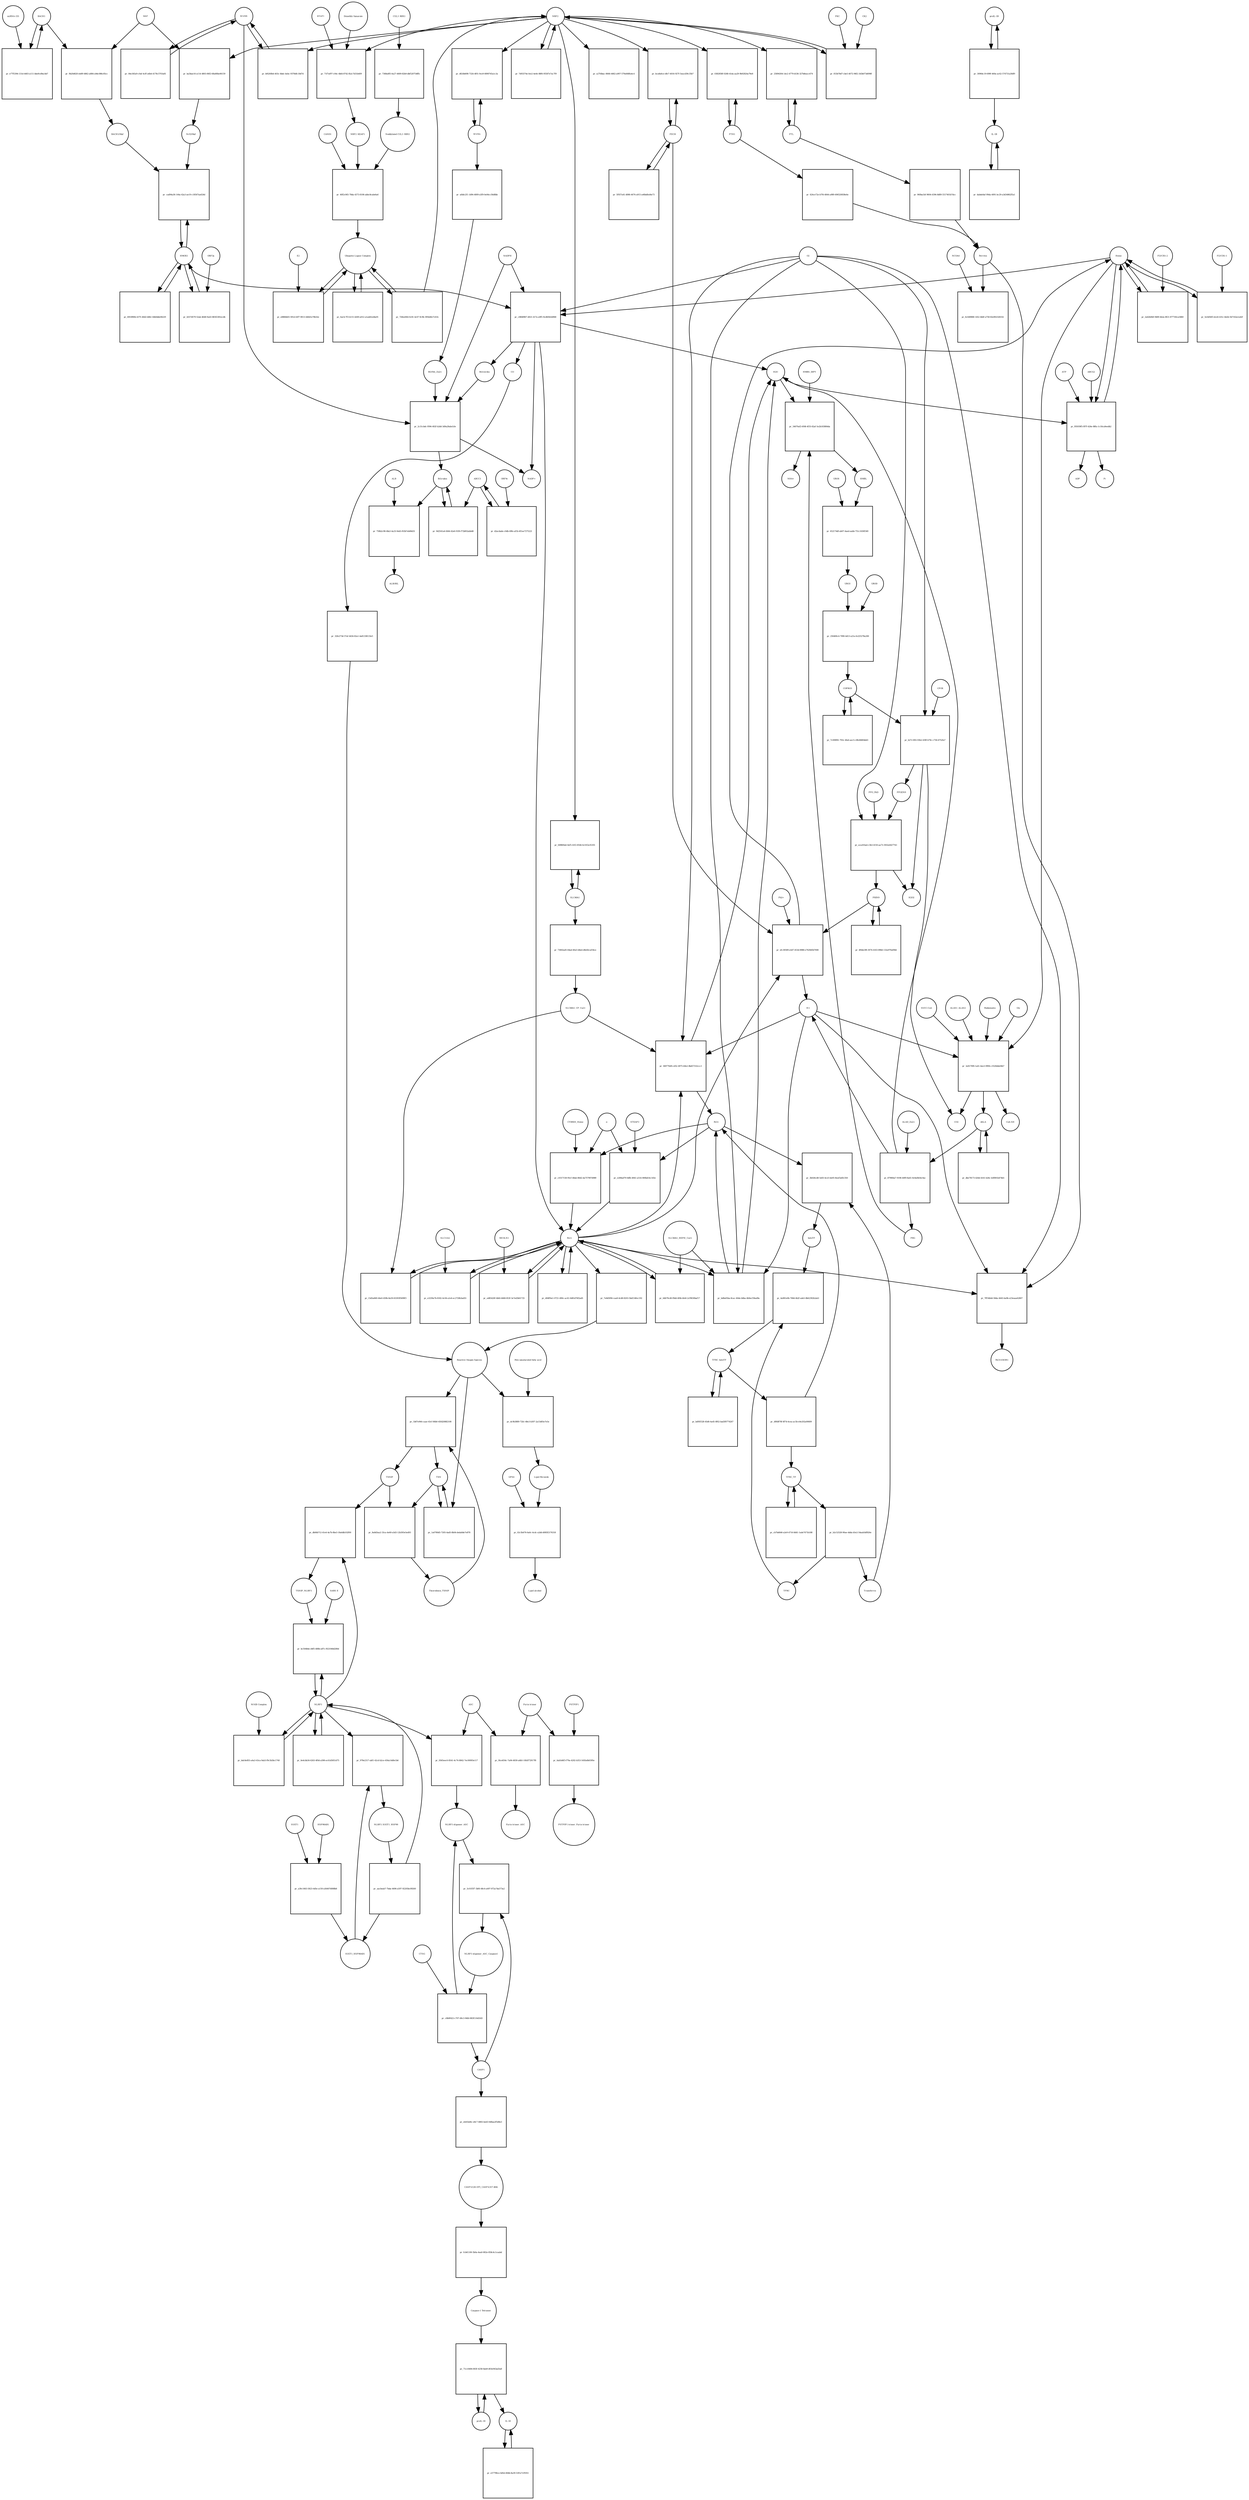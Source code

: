 strict digraph  {
Heme [annotation="urn_miriam_obo.chebi_CHEBI%3A30413", bipartite=0, cls="simple chemical", fontsize=4, label=Heme, shape=circle];
"pr_c8848967-d021-417a-a9f5-9cdfd5b5d968" [annotation="", bipartite=1, cls=process, fontsize=4, label="pr_c8848967-d021-417a-a9f5-9cdfd5b5d968", shape=square];
Biliverdin [annotation="urn_miriam_obo.chebi_CHEBI%3A17033", bipartite=0, cls="simple chemical", fontsize=4, label=Biliverdin, shape=circle];
HMOX1 [annotation="", bipartite=0, cls=macromolecule, fontsize=4, label=HMOX1, shape=circle];
O2 [annotation="urn_miriam_obo.chebi_CHEBI%3A15379", bipartite=0, cls="simple chemical", fontsize=4, label=O2, shape=circle];
NADPH [annotation="urn_miriam_obo.chebi_CHEBI%3A16474", bipartite=0, cls="simple chemical", fontsize=4, label=NADPH, shape=circle];
H2O [annotation="urn_miriam_obo.chebi_CHEBI%3A15377", bipartite=0, cls="simple chemical", fontsize=4, label=H2O, shape=circle];
"Fe2+" [annotation="urn_miriam_obo.chebi_CHEBI%3A29033", bipartite=0, cls="simple chemical", fontsize=4, label="Fe2+", shape=circle];
"NADP+" [annotation="urn_miriam_obo.chebi_CHEBI%3A18009", bipartite=0, cls="simple chemical", fontsize=4, label="NADP+", shape=circle];
CO [annotation="urn_miriam_obo.chebi_CHEBI%3A17245", bipartite=0, cls="simple chemical", fontsize=4, label=CO, shape=circle];
"pr_2a62b0b9-9489-4b2a-8f21-8777d5ca5860" [annotation="", bipartite=1, cls=process, fontsize=4, label="pr_2a62b0b9-9489-4b2a-8f21-8777d5ca5860", shape=square];
"FLVCR1-2" [annotation=urn_miriam_uniprot_Q9Y5Y0, bipartite=0, cls=macromolecule, fontsize=4, label="FLVCR1-2", shape=circle];
"pr_2c31cbdc-f094-492f-b2dd-3d9a28abcb3e" [annotation="", bipartite=1, cls=process, fontsize=4, label="pr_2c31cbdc-f094-492f-b2dd-3d9a28abcb3e", shape=square];
Bilirubin [annotation="urn_miriam_obo.chebi_CHEBI%3A16990", bipartite=0, cls="simple chemical", fontsize=4, label=Bilirubin, shape=circle];
BLVRB [annotation=urn_miriam_uniprot_P30043, bipartite=0, cls=macromolecule, fontsize=4, label=BLVRB, shape=circle];
"BLVRA_Zn2+" [annotation="urn_miriam_obo.chebi_CHEBI%3A29805|urn_miriam_uniprot_P53004", bipartite=0, cls=complex, fontsize=4, label="BLVRA_Zn2+", shape=circle];
"pr_9d2541a4-fd44-42e6-91f6-f72bf02abb48" [annotation="", bipartite=1, cls=process, fontsize=4, label="pr_9d2541a4-fd44-42e6-91f6-f72bf02abb48", shape=square];
ABCC1 [annotation="", bipartite=0, cls=macromolecule, fontsize=4, label=ABCC1, shape=circle];
"pr_758b2c98-48a5-4a33-9eb5-f63b7eb08d31" [annotation="", bipartite=1, cls=process, fontsize=4, label="pr_758b2c98-48a5-4a33-9eb5-f63b7eb08d31", shape=square];
ALB [annotation=urn_miriam_uniprot_P02768, bipartite=0, cls=macromolecule, fontsize=4, label=ALB, shape=circle];
"ALB/BIL" [annotation="urn_miriam_uniprot_P02768|urn_miriam_obo.chebi_CHEBI%3A16990", bipartite=0, cls=complex, fontsize=4, label="ALB/BIL", shape=circle];
NRF2 [annotation="", bipartite=0, cls=macromolecule, fontsize=4, label=NRF2, shape=circle];
"pr_ba3bae16-a114-4803-86f2-68a80be06159" [annotation="", bipartite=1, cls=process, fontsize=4, label="pr_ba3bae16-a114-4803-86f2-68a80be06159", shape=square];
MAF [annotation=urn_miriam_uniprot_O75444, bipartite=0, cls=macromolecule, fontsize=4, label=MAF, shape=circle];
"Nrf2/Maf" [annotation="", bipartite=0, cls=complex, fontsize=4, label="Nrf2/Maf", shape=circle];
"pr_9b20d620-eb89-4862-a884-a9dc086c85cc" [annotation="", bipartite=1, cls=process, fontsize=4, label="pr_9b20d620-eb89-4862-a884-a9dc086c85cc", shape=square];
BACH1 [annotation=urn_miriam_uniprot_O14867, bipartite=0, cls=macromolecule, fontsize=4, label=BACH1, shape=circle];
"BACH1/Maf" [annotation="", bipartite=0, cls=complex, fontsize=4, label="BACH1/Maf", shape=circle];
"pr_e77f5394-131d-4403-a111-bbe9cd9acbb7" [annotation="", bipartite=1, cls=process, fontsize=4, label="pr_e77f5394-131d-4403-a111-bbe9cd9acbb7", shape=square];
"miRNA-155" [annotation=urn_miriam_ncbigene_406947, bipartite=0, cls="nucleic acid feature", fontsize=4, label="miRNA-155", shape=circle];
"pr_cad94a36-144a-42a3-ae19-c18567aa624d" [annotation="", bipartite=1, cls=process, fontsize=4, label="pr_cad94a36-144a-42a3-ae19-c18567aa624d", shape=square];
PRIN9 [annotation="urn_miriam_obo.chebi_CHEBI%3A15430", bipartite=0, cls="simple chemical", fontsize=4, label=PRIN9, shape=circle];
"pr_efc30589-a5d7-453d-8988-e7629d5b7008" [annotation="", bipartite=1, cls=process, fontsize=4, label="pr_efc30589-a5d7-453d-8988-e7629d5b7008", shape=square];
FECH [annotation=urn_miriam_uniprot_P22830, bipartite=0, cls=macromolecule, fontsize=4, label=FECH, shape=circle];
"Pb2+" [annotation="urn_miriam_obo.chebi_CHEBI%3A27889", bipartite=0, cls="simple chemical", fontsize=4, label="Pb2+", shape=circle];
"H+" [annotation="urn_miriam_obo.chebi_CHEBI%3A15378", bipartite=0, cls="simple chemical", fontsize=4, label="H+", shape=circle];
"SUCC-CoA" [annotation="urn_miriam_obo.chebi_CHEBI%3A57292", bipartite=0, cls="simple chemical", fontsize=4, label="SUCC-CoA", shape=circle];
"pr_2e8170f8-1a41-4ee3-9994-c3520dde04b7" [annotation="", bipartite=1, cls=process, fontsize=4, label="pr_2e8170f8-1a41-4ee3-9994-c3520dde04b7", shape=square];
dALA [annotation="urn_miriam_obo.chebi_CHEBI%3A356416", bipartite=0, cls="simple chemical", fontsize=4, label=dALA, shape=circle];
ALAS1_ALAS2 [annotation="urn_miriam_uniprot_P13196|urn_miriam_uniprot_P22557", bipartite=0, cls=complex, fontsize=4, label=ALAS1_ALAS2, shape=circle];
Panhematin [annotation="urn_miriam_obo.chebi_CHEBI%3A50385", bipartite=0, cls="simple chemical", fontsize=4, label=Panhematin, shape=circle];
Gly [annotation="urn_miriam_obo.chebi_CHEBI%3A57305", bipartite=0, cls="simple chemical", fontsize=4, label=Gly, shape=circle];
"CoA-SH" [annotation="urn_miriam_obo.chebi_CHEBI%3A15346", bipartite=0, cls="simple chemical", fontsize=4, label="CoA-SH", shape=circle];
CO2 [annotation="urn_miriam_obo.chebi_CHEBI%3A16526", bipartite=0, cls="simple chemical", fontsize=4, label=CO2, shape=circle];
"pr_71f7af97-c04c-4bfd-8742-fb2c7d31b409" [annotation="", bipartite=1, cls=process, fontsize=4, label="pr_71f7af97-c04c-4bfd-8742-fb2c7d31b409", shape=square];
KEAP1 [annotation=urn_miriam_uniprot_Q14145, bipartite=0, cls=macromolecule, fontsize=4, label=KEAP1, shape=circle];
NRF2_KEAP1 [annotation="urn_miriam_uniprot_Q14145|urn_miriam_uniprot_Q16236", bipartite=0, cls=complex, fontsize=4, label=NRF2_KEAP1, shape=circle];
"Dimethly fumarate" [annotation="urn_miriam_obo.chebi_CHEBI%3A76004", bipartite=0, cls="simple chemical", fontsize=4, label="Dimethly fumarate", shape=circle];
"Ubiquitin Ligase Complex" [annotation="urn_miriam_uniprot_Q14145|urn_miriam_uniprot_Q15843|urn_miriam_uniprot_Q13618|urn_miriam_uniprot_P62877|urn_miriam_uniprot_Q16236|urn_miriam_uniprot_P0CG48|urn_miriam_pubmed_19940261|urn_miriam_interpro_IPR000608", bipartite=0, cls=complex, fontsize=4, label="Ubiquitin Ligase Complex", shape=circle];
"pr_fae3c7f3-b115-4269-a012-a1add1ed4a91" [annotation="", bipartite=1, cls=process, fontsize=4, label="pr_fae3c7f3-b115-4269-a012-a1add1ed4a91", shape=square];
"pr_8790fda7-9196-40f9-8a61-8c8a0b54c0ac" [annotation="", bipartite=1, cls=process, fontsize=4, label="pr_8790fda7-9196-40f9-8a61-8c8a0b54c0ac", shape=square];
PBG [annotation="urn_miriam_obo.chebi_CHEBI%3A58126", bipartite=0, cls="simple chemical", fontsize=4, label=PBG, shape=circle];
"ALAD_Zn2+" [annotation="urn_miriam_uniprot_P13716|urn_miriam_obo.chebi_CHEBI%3A29105", bipartite=0, cls=complex, fontsize=4, label="ALAD_Zn2+", shape=circle];
"pr_34670af2-6f48-4f35-82af-5e2b183884da" [annotation="", bipartite=1, cls=process, fontsize=4, label="pr_34670af2-6f48-4f35-82af-5e2b183884da", shape=square];
HMBL [annotation="urn_miriam_obo.chebi_CHEBI%3A57845", bipartite=0, cls="simple chemical", fontsize=4, label=HMBL, shape=circle];
HMBS_DIPY [annotation="urn_miriam_obo.chebi_CHEBI%3A36319|urn_miriam_uniprot_P08397", bipartite=0, cls=complex, fontsize=4, label=HMBS_DIPY, shape=circle];
"NH4+" [annotation="urn_miriam_obo.chebi_CHEBI%3A28938", bipartite=0, cls="simple chemical", fontsize=4, label="NH4+", shape=circle];
"pr_652174df-ab07-4aed-aabb-751c1630f349" [annotation="", bipartite=1, cls=process, fontsize=4, label="pr_652174df-ab07-4aed-aabb-751c1630f349", shape=square];
URO3 [annotation="urn_miriam_obo.chebi_CHEBI%3A15437", bipartite=0, cls="simple chemical", fontsize=4, label=URO3, shape=circle];
UROS [annotation=urn_miriam_uniprot_P10746, bipartite=0, cls=macromolecule, fontsize=4, label=UROS, shape=circle];
"pr_256400c4-7090-4d13-a21a-fe225278a200" [annotation="", bipartite=1, cls=process, fontsize=4, label="pr_256400c4-7090-4d13-a21a-fe225278a200", shape=square];
COPRO3 [annotation="urn_miriam_obo.chebi_CHEBI%3A15439", bipartite=0, cls="simple chemical", fontsize=4, label=COPRO3, shape=circle];
UROD [annotation=urn_miriam_uniprot_P06132, bipartite=0, cls=macromolecule, fontsize=4, label=UROD, shape=circle];
"pr_b27c1f65-93b2-439f-b79c-c75fc4752fa7" [annotation="", bipartite=1, cls=process, fontsize=4, label="pr_b27c1f65-93b2-439f-b79c-c75fc4752fa7", shape=square];
PPGEN9 [annotation="urn_miriam_obo.chebi_CHEBI%3A15435", bipartite=0, cls="simple chemical", fontsize=4, label=PPGEN9, shape=circle];
CPOX [annotation=urn_miriam_uniprot_P36551, bipartite=0, cls=macromolecule, fontsize=4, label=CPOX, shape=circle];
H2O2 [annotation="urn_miriam_obo.chebi_CHEBI%3A16240", bipartite=0, cls="simple chemical", fontsize=4, label=H2O2, shape=circle];
"pr_eca203ad-c3b3-4150-aa73-3932efd27743" [annotation="", bipartite=1, cls=process, fontsize=4, label="pr_eca203ad-c3b3-4150-aa73-3932efd27743", shape=square];
PPO_FAD [annotation="urn_miriam_obo.chebi_CHEBI%3A16238|urn_miriam_uniprot_P50336", bipartite=0, cls=complex, fontsize=4, label=PPO_FAD, shape=circle];
"pr_7d93374e-fee2-4e0e-88f6-95587e7ac7f9" [annotation="", bipartite=1, cls=process, fontsize=4, label="pr_7d93374e-fee2-4e0e-88f6-95587e7ac7f9", shape=square];
"pr_dbe78173-426d-4161-b26c-b3f891b474b5" [annotation="", bipartite=1, cls="uncertain process", fontsize=4, label="pr_dbe78173-426d-4161-b26c-b3f891b474b5", shape=square];
"pr_7c009f81-793c-4fa6-aec5-c8fe84804dd3" [annotation="", bipartite=1, cls="uncertain process", fontsize=4, label="pr_7c009f81-793c-4fa6-aec5-c8fe84804dd3", shape=square];
"pr_4f6de3f8-3074-4163-89b6-132a970af08d" [annotation="", bipartite=1, cls="uncertain process", fontsize=4, label="pr_4f6de3f8-3074-4163-89b6-132a970af08d", shape=square];
"Poly-unsaturated fatty acid" [annotation="urn_miriam_obo.chebi_CHEBI%3A26208", bipartite=0, cls="simple chemical", fontsize=4, label="Poly-unsaturated fatty acid", shape=circle];
"pr_dc9b3889-72b1-48e3-b307-2a15d05e7e5e" [annotation="", bipartite=1, cls=process, fontsize=4, label="pr_dc9b3889-72b1-48e3-b307-2a15d05e7e5e", shape=square];
"Lipid Peroxide" [annotation="urn_miriam_obo.chebi_CHEBI%3A61051", bipartite=0, cls="simple chemical", fontsize=4, label="Lipid Peroxide", shape=circle];
"Reactive Oxygen Species" [annotation="urn_miriam_obo.chebi_CHEBI%3A26523", bipartite=0, cls="simple chemical", fontsize=4, label="Reactive Oxygen Species", shape=circle];
"pr_7ff54b4d-58da-4445-ba9b-e23eaaa62807" [annotation="", bipartite=1, cls=process, fontsize=4, label="pr_7ff54b4d-58da-4445-ba9b-e23eaaa62807", shape=square];
"Fe(3+)O(OH)" [annotation="urn_miriam_obo.chebi_CHEBI%3A78619", bipartite=0, cls="simple chemical", fontsize=4, label="Fe(3+)O(OH)", shape=circle];
Ferritin [annotation=urn_miriam_uniprot_P02794, bipartite=0, cls=complex, fontsize=4, label=Ferritin, shape=circle];
"pr_15d5a849-44e0-459b-8a59-65393f5699f3" [annotation="", bipartite=1, cls=process, fontsize=4, label="pr_15d5a849-44e0-459b-8a59-65393f5699f3", shape=square];
"SLC40A1_CP_Cu2+" [annotation="urn_miriam_uniprot_P00450|urn_miriam_uniprot_Q9NP59|urn_miriam_obo.chebi_CHEBI%3A29036", bipartite=0, cls=complex, fontsize=4, label="SLC40A1_CP_Cu2+", shape=circle];
"pr_049776d9-cd52-4975-b9e2-8bd57332ccc1" [annotation="", bipartite=1, cls=process, fontsize=4, label="pr_049776d9-cd52-4975-b9e2-8bd57332ccc1", shape=square];
"Fe3+" [annotation="urn_miriam_obo.chebi_CHEBI%3A29034", bipartite=0, cls="simple chemical", fontsize=4, label="Fe3+", shape=circle];
SLC40A1 [annotation=urn_miriam_ncbigene_30061, bipartite=0, cls="nucleic acid feature", fontsize=4, label=SLC40A1, shape=circle];
"pr_fd9869a6-0ef5-41f2-8544-fe31f2e35355" [annotation="", bipartite=1, cls=process, fontsize=4, label="pr_fd9869a6-0ef5-41f2-8544-fe31f2e35355", shape=square];
FTH1 [annotation=urn_miriam_ncbigene_2495, bipartite=0, cls="nucleic acid feature", fontsize=4, label=FTH1, shape=circle];
"pr_0382858f-0268-41da-aa29-9b92824a79e8" [annotation="", bipartite=1, cls=process, fontsize=4, label="pr_0382858f-0268-41da-aa29-9b92824a79e8", shape=square];
FTL [annotation=urn_miriam_ncbigene_2512, bipartite=0, cls="nucleic acid feature", fontsize=4, label=FTL, shape=circle];
"pr_25894304-1dc2-4779-b536-327b8eacc674" [annotation="", bipartite=1, cls=process, fontsize=4, label="pr_25894304-1dc2-4779-b536-327b8eacc674", shape=square];
"pr_624ce72e-b7f4-4844-a989-496520838e6e" [annotation="", bipartite=1, cls=process, fontsize=4, label="pr_624ce72e-b7f4-4844-a989-496520838e6e", shape=square];
"pr_960ba1bf-9604-4394-8d89-5517401b7dcc" [annotation="", bipartite=1, cls=process, fontsize=4, label="pr_960ba1bf-9604-4394-8d89-5517401b7dcc", shape=square];
"pr_bca8a6ce-dfe7-4016-927f-5eacd39c35b7" [annotation="", bipartite=1, cls=process, fontsize=4, label="pr_bca8a6ce-dfe7-4016-927f-5eacd39c35b7", shape=square];
"pr_5f937a41-d086-4674-a915-a46bdfed4e73" [annotation="", bipartite=1, cls=process, fontsize=4, label="pr_5f937a41-d086-4674-a915-a46bdfed4e73", shape=square];
"pr_6910f80b-4375-40d2-b8b1-64b0dde06229" [annotation="", bipartite=1, cls=process, fontsize=4, label="pr_6910f80b-4375-40d2-b8b1-64b0dde06229", shape=square];
BLVRA [annotation=urn_miriam_ncbigene_644, bipartite=0, cls="nucleic acid feature", fontsize=4, label=BLVRA, shape=circle];
"pr_d024b698-7324-4f01-9ce9-0890745a1c3a" [annotation="", bipartite=1, cls=process, fontsize=4, label="pr_d024b698-7324-4f01-9ce9-0890745a1c3a", shape=square];
"pr_bf4260b4-403c-4bdc-bebc-9378dfc18d7d" [annotation="", bipartite=1, cls=process, fontsize=4, label="pr_bf4260b4-403c-4bdc-bebc-9378dfc18d7d", shape=square];
"pr_04e345a9-c0af-4cff-a6b4-4178c5703a81" [annotation="", bipartite=1, cls=process, fontsize=4, label="pr_04e345a9-c0af-4cff-a6b4-4178c5703a81", shape=square];
"pr_afddc2f1-1d94-4809-a5f9-0e04cc56d8bb" [annotation="", bipartite=1, cls=process, fontsize=4, label="pr_afddc2f1-1d94-4809-a5f9-0e04cc56d8bb", shape=square];
"pr_73602ad5-64ad-40a5-b8a4-d8e82caf34ce" [annotation="", bipartite=1, cls=process, fontsize=4, label="pr_73602ad5-64ad-40a5-b8a4-d8e82caf34ce", shape=square];
"pr_6c649888-1452-4b6f-a758-82e902328332" [annotation="", bipartite=1, cls=process, fontsize=4, label="pr_6c649888-1452-4b6f-a758-82e902328332", shape=square];
NCOA4 [annotation=urn_miriam_uniprot_Q13772, bipartite=0, cls=macromolecule, fontsize=4, label=NCOA4, shape=circle];
"pr_c0317158-95cf-48ab-80d2-da757907d989" [annotation="", bipartite=1, cls=process, fontsize=4, label="pr_c0317158-95cf-48ab-80d2-da757907d989", shape=square];
CYBRD1_Heme [annotation="urn_miriam_uniprot_Q53TN4|urn_miriam_obo.chebi_CHEBI%3A30413", bipartite=0, cls=complex, fontsize=4, label=CYBRD1_Heme, shape=circle];
"e-" [annotation="urn_miriam_obo.chebi_CHEBI%3A10545", bipartite=0, cls="simple chemical", fontsize=4, label="e-", shape=circle];
"pr_e3259a7b-8182-4c04-a1e4-ec2728b3ad55" [annotation="", bipartite=1, cls=process, fontsize=4, label="pr_e3259a7b-8182-4c04-a1e4-ec2728b3ad55", shape=square];
SLC11A2 [annotation=urn_miriam_uniprot_P49281, bipartite=0, cls=macromolecule, fontsize=4, label=SLC11A2, shape=circle];
"pr_02c5b476-6a0c-4cdc-a2dd-d085f2176318" [annotation="", bipartite=1, cls=process, fontsize=4, label="pr_02c5b476-6a0c-4cdc-a2dd-d085f2176318", shape=square];
"Lipid alcohol" [annotation="urn_miriam_obo.chebi_CHEBI%3A24026", bipartite=0, cls="simple chemical", fontsize=4, label="Lipid alcohol", shape=circle];
GPX4 [annotation=urn_miriam_uniprot_P36969, bipartite=0, cls=macromolecule, fontsize=4, label=GPX4, shape=circle];
"pr_b557d579-52ab-4648-9a43-865f2381ecdb" [annotation="", bipartite=1, cls=process, fontsize=4, label="pr_b557d579-52ab-4648-9a43-865f2381ecdb", shape=square];
ORF3a [annotation="urn_miriam_uniprot_P0DTC3|urn_miriam_taxonomy_2697049", bipartite=0, cls=macromolecule, fontsize=4, label=ORF3a, shape=circle];
"pr_7e8d5f06-caa8-4cd8-8203-5bd154fec192" [annotation="", bipartite=1, cls=process, fontsize=4, label="pr_7e8d5f06-caa8-4cd8-8203-5bd154fec192", shape=square];
"pr_d2acdade-c0db-49fe-af1b-4f1ee7275221" [annotation="", bipartite=1, cls=process, fontsize=4, label="pr_d2acdade-c0db-49fe-af1b-4f1ee7275221", shape=square];
ORF9c [annotation=urn_miriam_taxonomy_2697049, bipartite=0, cls=macromolecule, fontsize=4, label=ORF9c, shape=circle];
CUL3_RBX1 [annotation="urn_miriam_uniprot_Q13618|urn_miriam_uniprot_P62877", bipartite=0, cls=complex, fontsize=4, label=CUL3_RBX1, shape=circle];
"pr_7368a8f5-0a27-4609-82b9-dbf520754ffb" [annotation="", bipartite=1, cls=process, fontsize=4, label="pr_7368a8f5-0a27-4609-82b9-dbf520754ffb", shape=square];
"Neddylated CUL3_RBX1" [annotation="urn_miriam_uniprot_Q15843|urn_miriam_uniprot_Q13618|urn_miriam_uniprot_P62877", bipartite=0, cls=complex, fontsize=4, label="Neddylated CUL3_RBX1", shape=circle];
"pr_a27fdbac-8666-4662-a907-579a668fa4c4" [annotation="", bipartite=1, cls=process, fontsize=4, label="pr_a27fdbac-8666-4662-a907-579a668fa4c4", shape=square];
"pr_40f2c065-78da-4373-8106-abbc8cabe6a6" [annotation="", bipartite=1, cls=process, fontsize=4, label="pr_40f2c065-78da-4373-8106-abbc8cabe6a6", shape=square];
CAND1 [annotation=urn_miriam_uniprot_Q86VP6, bipartite=0, cls=macromolecule, fontsize=4, label=CAND1, shape=circle];
E2 [annotation=urn_miriam_interpro_IPR000608, bipartite=0, cls=macromolecule, fontsize=4, label=E2, shape=circle];
"pr_e8884b03-591d-43f7-9013-440d1e78b32e" [annotation="", bipartite=1, cls=process, fontsize=4, label="pr_e8884b03-591d-43f7-9013-440d1e78b32e", shape=square];
"pr_053b78d7-cbe5-4072-96f2-343b073d098f" [annotation="", bipartite=1, cls=process, fontsize=4, label="pr_053b78d7-cbe5-4072-96f2-343b073d098f", shape=square];
PKC [annotation="urn_miriam_pubmed_12198130|urn_miriam_interpro_IPR012233", bipartite=0, cls=macromolecule, fontsize=4, label=PKC, shape=circle];
CK2 [annotation="", bipartite=0, cls=macromolecule, fontsize=4, label=CK2, shape=circle];
"pr_5e5d56f3-dce6-431c-bb2b-5b7162a1a42f" [annotation="", bipartite=1, cls=process, fontsize=4, label="pr_5e5d56f3-dce6-431c-bb2b-5b7162a1a42f", shape=square];
"FLVCR1-1" [annotation=urn_miriam_uniprot_Q9Y5Y0, bipartite=0, cls=macromolecule, fontsize=4, label="FLVCR1-1", shape=circle];
"pr_f05939f5-f87f-426e-88fa-1c18ca9eedb2" [annotation="", bipartite=1, cls=process, fontsize=4, label="pr_f05939f5-f87f-426e-88fa-1c18ca9eedb2", shape=square];
ABCG2 [annotation=urn_miriam_uniprot_Q9UNQ0, bipartite=0, cls="macromolecule multimer", fontsize=4, label=ABCG2, shape=circle];
ATP [annotation="urn_miriam_obo.chebi_CHEBI%3A30616", bipartite=0, cls="simple chemical", fontsize=4, label=ATP, shape=circle];
Pi [annotation="urn_miriam_obo.chebi_CHEBI%3A18367", bipartite=0, cls="simple chemical", fontsize=4, label=Pi, shape=circle];
ADP [annotation="urn_miriam_obo.chebi_CHEBI%3A456216", bipartite=0, cls="simple chemical", fontsize=4, label=ADP, shape=circle];
"pr_6db79cd0-f9dd-4f4b-bfe8-2cf9030baf17" [annotation="", bipartite=1, cls=process, fontsize=4, label="pr_6db79cd0-f9dd-4f4b-bfe8-2cf9030baf17", shape=square];
"SLC40A1_HEPH_Cu2+" [annotation="urn_miriam_uniprot_Q9BQS7|urn_miriam_uniprot_Q9NP59|urn_miriam_obo.chebi_CHEBI%3A28694", bipartite=0, cls=complex, fontsize=4, label="SLC40A1_HEPH_Cu2+", shape=circle];
"pr_bd8a05ba-8cac-40de-b6ba-4b9ecf36ad9a" [annotation="", bipartite=1, cls=process, fontsize=4, label="pr_bd8a05ba-8cac-40de-b6ba-4b9ecf36ad9a", shape=square];
"pr_3b026cd8-5e83-4ce5-be05-8eaf3afb1350" [annotation="", bipartite=1, cls=process, fontsize=4, label="pr_3b026cd8-5e83-4ce5-be05-8eaf3afb1350", shape=square];
Transferrin [annotation=urn_miriam_uniprot_P02787, bipartite=0, cls=macromolecule, fontsize=4, label=Transferrin, shape=circle];
holoTF [annotation="urn_miriam_uniprot_P02787|urn_miriam_obo.chebi_CHEBI%3A29034", bipartite=0, cls=complex, fontsize=4, label=holoTF, shape=circle];
TFRC [annotation=urn_miriam_uniprot_P02786, bipartite=0, cls="macromolecule multimer", fontsize=4, label=TFRC, shape=circle];
"pr_4a981e0b-768d-4b2f-ade5-8b62392b2ab3" [annotation="", bipartite=1, cls=process, fontsize=4, label="pr_4a981e0b-768d-4b2f-ade5-8b62392b2ab3", shape=square];
TFRC_holoTF [annotation="urn_miriam_uniprot_P02787|urn_miriam_obo.chebi_CHEBI%3A29034|urn_miriam_uniprot_P02786", bipartite=0, cls=complex, fontsize=4, label=TFRC_holoTF, shape=circle];
"pr_bd95f328-45d6-4a45-8f62-bad3f0774267" [annotation="", bipartite=1, cls=process, fontsize=4, label="pr_bd95f328-45d6-4a45-8f62-bad3f0774267", shape=square];
"pr_d9fd878f-8f7d-4cea-ac5b-e0e202a90609" [annotation="", bipartite=1, cls=process, fontsize=4, label="pr_d9fd878f-8f7d-4cea-ac5b-e0e202a90609", shape=square];
TFRC_TF [annotation="urn_miriam_uniprot_P02787|urn_miriam_uniprot_P02786", bipartite=0, cls=complex, fontsize=4, label=TFRC_TF, shape=circle];
"pr_e208ad79-0dfb-4941-a514-000bd14c145e" [annotation="", bipartite=1, cls=process, fontsize=4, label="pr_e208ad79-0dfb-4941-a514-000bd14c145e", shape=square];
STEAP3 [annotation=urn_miriam_uniprot_Q658P3, bipartite=0, cls=macromolecule, fontsize=4, label=STEAP3, shape=circle];
"pr_ed85420f-4bfd-4468-853f-3e7ed3b01725" [annotation="", bipartite=1, cls=process, fontsize=4, label="pr_ed85420f-4bfd-4468-853f-3e7ed3b01725", shape=square];
MCOLN1 [annotation=urn_miriam_uniprot_Q9GZU1, bipartite=0, cls=macromolecule, fontsize=4, label=MCOLN1, shape=circle];
"pr_d04ff4e1-0721-490c-ac41-0d81d76f2ad5" [annotation="", bipartite=1, cls=process, fontsize=4, label="pr_d04ff4e1-0721-490c-ac41-0d81d76f2ad5", shape=square];
"pr_cb7bd646-a2e9-4716-8d41-1ade7471b188" [annotation="", bipartite=1, cls=process, fontsize=4, label="pr_cb7bd646-a2e9-4716-8d41-1ade7471b188", shape=square];
"pr_b2c52528-90ae-4dda-b5e2-54aab5df826e" [annotation="", bipartite=1, cls=process, fontsize=4, label="pr_b2c52528-90ae-4dda-b5e2-54aab5df826e", shape=square];
"pr_728ee064-0c81-4c67-9c9b-395b40e7c61b" [annotation="", bipartite=1, cls=process, fontsize=4, label="pr_728ee064-0c81-4c67-9c9b-395b40e7c61b", shape=square];
Thioredoxin_TXNIP [annotation="urn_miriam_uniprot_P10599|urn_miriam_uniprot_Q9H3M7", bipartite=0, cls=complex, fontsize=4, label=Thioredoxin_TXNIP, shape=circle];
"pr_1b87e944-caae-43cf-86b0-45fd20882108" [annotation="", bipartite=1, cls=process, fontsize=4, label="pr_1b87e944-caae-43cf-86b0-45fd20882108", shape=square];
TXNIP [annotation=urn_miriam_uniprot_Q9H3M7, bipartite=0, cls=macromolecule, fontsize=4, label=TXNIP, shape=circle];
TXN [annotation=urn_miriam_uniprot_P10599, bipartite=0, cls=macromolecule, fontsize=4, label=TXN, shape=circle];
NLRP3 [annotation=urn_miriam_uniprot_Q96P20, bipartite=0, cls=macromolecule, fontsize=4, label=NLRP3, shape=circle];
"pr_bdc8e855-a4a3-43ca-9ab3-f9c5b3bc1740" [annotation="", bipartite=1, cls=process, fontsize=4, label="pr_bdc8e855-a4a3-43ca-9ab3-f9c5b3bc1740", shape=square];
"Nf-KB Complex" [annotation="urn_miriam_uniprot_P19838|urn_miriam_uniprot_Q04206|urn_miriam_uniprot_Q00653", bipartite=0, cls=complex, fontsize=4, label="Nf-KB Complex", shape=circle];
"pr_0e4cbb34-6263-4f0d-a598-ec61d5851d75" [annotation="", bipartite=1, cls=process, fontsize=4, label="pr_0e4cbb34-6263-4f0d-a598-ec61d5851d75", shape=square];
"pr_1a0780d5-7205-4ad5-8b04-deda8de7e878" [annotation="", bipartite=1, cls=process, fontsize=4, label="pr_1a0780d5-7205-4ad5-8b04-deda8de7e878", shape=square];
"pr_8a8d3aa2-33ca-4e60-a5d3-12b393e5ed93" [annotation="", bipartite=1, cls=process, fontsize=4, label="pr_8a8d3aa2-33ca-4e60-a5d3-12b393e5ed93", shape=square];
HSP90AB1 [annotation=urn_miriam_uniprot_P08238, bipartite=0, cls=macromolecule, fontsize=4, label=HSP90AB1, shape=circle];
"pr_a30c1663-5823-4d5e-a150-a56407d088b8" [annotation="", bipartite=1, cls=process, fontsize=4, label="pr_a30c1663-5823-4d5e-a150-a56407d088b8", shape=square];
SUGT1 [annotation=urn_miriam_uniprot_Q9Y2Z0, bipartite=0, cls=macromolecule, fontsize=4, label=SUGT1, shape=circle];
SUGT1_HSP90AB1 [annotation="urn_miriam_uniprot_P08238|urn_miriam_uniprot_Q9Y2Z0", bipartite=0, cls=complex, fontsize=4, label=SUGT1_HSP90AB1, shape=circle];
"pr_978e2317-abf1-42cd-b2ce-456a14d0e1b6" [annotation="", bipartite=1, cls=process, fontsize=4, label="pr_978e2317-abf1-42cd-b2ce-456a14d0e1b6", shape=square];
NLRP3_SUGT1_HSP90 [annotation="urn_miriam_uniprot_P08238|urn_miriam_uniprot_Q96P20|urn_miriam_uniprot_Q9Y2Z0", bipartite=0, cls=complex, fontsize=4, label=NLRP3_SUGT1_HSP90, shape=circle];
"pr_db84b712-41e4-4a7b-8be3-18a6db102f00" [annotation="", bipartite=1, cls=process, fontsize=4, label="pr_db84b712-41e4-4a7b-8be3-18a6db102f00", shape=square];
TXNIP_NLRP3 [annotation="urn_miriam_uniprot_Q9H3M7|urn_miriam_uniprot_Q96P20", bipartite=0, cls=complex, fontsize=4, label=TXNIP_NLRP3, shape=circle];
"pr_0565eec6-8541-4c74-8842-7ec00093e117" [annotation="", bipartite=1, cls=process, fontsize=4, label="pr_0565eec6-8541-4c74-8842-7ec00093e117", shape=square];
ASC [annotation=urn_miriam_uniprot_Q9ULZ3, bipartite=0, cls=macromolecule, fontsize=4, label=ASC, shape=circle];
"NLRP3 oligomer_ASC" [annotation="urn_miriam_uniprot_Q9ULZ3|urn_miriam_obo.chebi_CHEBI%3A36080", bipartite=0, cls=complex, fontsize=4, label="NLRP3 oligomer_ASC", shape=circle];
"pr_5c01f5f7-3bf6-48c4-a497-872a7da573a2" [annotation="", bipartite=1, cls=process, fontsize=4, label="pr_5c01f5f7-3bf6-48c4-a497-872a7da573a2", shape=square];
CASP1 [annotation=urn_miriam_uniprot_P29466, bipartite=0, cls=macromolecule, fontsize=4, label=CASP1, shape=circle];
"NLRP3 oligomer_ASC_Caspase1" [annotation="urn_miriam_uniprot_P29466|urn_miriam_uniprot_Q9ULZ3", bipartite=0, cls=complex, fontsize=4, label="NLRP3 oligomer_ASC_Caspase1", shape=circle];
"pr_f4ce834c-7a94-4830-a6b5-10b5f72917f8" [annotation="", bipartite=1, cls=process, fontsize=4, label="pr_f4ce834c-7a94-4830-a6b5-10b5f72917f8", shape=square];
"Pyrin trimer" [annotation=urn_miriam_uniprot_O15553, bipartite=0, cls=complex, fontsize=4, label="Pyrin trimer", shape=circle];
"Pyrin trimer_ASC" [annotation="urn_miriam_uniprot_O15553|urn_miriam_uniprot_Q9ULZ3", bipartite=0, cls=complex, fontsize=4, label="Pyrin trimer_ASC", shape=circle];
"pr_6ab5d4f3-f79a-4202-b353-545fa6b0395e" [annotation="", bipartite=1, cls=process, fontsize=4, label="pr_6ab5d4f3-f79a-4202-b353-545fa6b0395e", shape=square];
PSTPIP1 [annotation=urn_miriam_uniprot_O43586, bipartite=0, cls="macromolecule multimer", fontsize=4, label=PSTPIP1, shape=circle];
"PSTPIP1 trimer_Pyrin trimer" [annotation="urn_miriam_uniprot_O15553|urn_miriam_uniprot_O43586", bipartite=0, cls=complex, fontsize=4, label="PSTPIP1 trimer_Pyrin trimer", shape=circle];
"pr_c8b9f422-c707-49c3-94fd-083f110d1fd3" [annotation="", bipartite=1, cls=process, fontsize=4, label="pr_c8b9f422-c707-49c3-94fd-083f110d1fd3", shape=square];
CTSG [annotation=urn_miriam_uniprot_P08311, bipartite=0, cls=macromolecule, fontsize=4, label=CTSG, shape=circle];
"pr_eb41bd4c-e8c7-4865-bed3-0d8aa2f5d8e3" [annotation="", bipartite=1, cls=process, fontsize=4, label="pr_eb41bd4c-e8c7-4865-bed3-0d8aa2f5d8e3", shape=square];
"CASP1(120-197)_CASP1(317-404)" [annotation=urn_miriam_uniprot_P29466, bipartite=0, cls=complex, fontsize=4, label="CASP1(120-197)_CASP1(317-404)", shape=circle];
"pr_fcb61100-5b0a-4ea0-802e-858c4c1caabd" [annotation="", bipartite=1, cls=process, fontsize=4, label="pr_fcb61100-5b0a-4ea0-802e-858c4c1caabd", shape=square];
"Caspase-1 Tetramer" [annotation=urn_miriam_uniprot_P29466, bipartite=0, cls="complex multimer", fontsize=4, label="Caspase-1 Tetramer", shape=circle];
"proIL-1B" [annotation=urn_miriam_uniprot_P01584, bipartite=0, cls=macromolecule, fontsize=4, label="proIL-1B", shape=circle];
"pr_30964c19-699f-460a-ac62-574731a3fdf9" [annotation="", bipartite=1, cls=process, fontsize=4, label="pr_30964c19-699f-460a-ac62-574731a3fdf9", shape=square];
"IL-1B" [annotation=urn_miriam_uniprot_P01584, bipartite=0, cls=macromolecule, fontsize=4, label="IL-1B", shape=circle];
"pr_dabde8af-99da-4091-bc29-a3d34862f5a1" [annotation="", bipartite=1, cls="omitted process", fontsize=4, label="pr_dabde8af-99da-4091-bc29-a3d34862f5a1", shape=square];
"pr_bc5048de-d4f5-488b-a87c-f621046d280d" [annotation="", bipartite=1, cls=process, fontsize=4, label="pr_bc5048de-d4f5-488b-a87c-f621046d280d", shape=square];
"SARS E" [annotation=urn_miriam_uniprot_P59637, bipartite=0, cls=macromolecule, fontsize=4, label="SARS E", shape=circle];
"proIL-18" [annotation=urn_miriam_uniprot_Q14116, bipartite=0, cls=macromolecule, fontsize=4, label="proIL-18", shape=circle];
"pr_71cc6484-803f-4258-8ab9-d03e943ad3a8" [annotation="", bipartite=1, cls=process, fontsize=4, label="pr_71cc6484-803f-4258-8ab9-d03e943ad3a8", shape=square];
"IL-18" [annotation=urn_miriam_uniprot_Q14116, bipartite=0, cls=macromolecule, fontsize=4, label="IL-18", shape=circle];
"pr_e57798ce-6d5d-49db-8a39-53f1e7cf9351" [annotation="", bipartite=1, cls="omitted process", fontsize=4, label="pr_e57798ce-6d5d-49db-8a39-53f1e7cf9351", shape=square];
"pr_32fe273d-57af-4434-82a1-4a81338133e5" [annotation="", bipartite=1, cls=process, fontsize=4, label="pr_32fe273d-57af-4434-82a1-4a81338133e5", shape=square];
"pr_aacbeab7-7bda-4496-a597-92205bc89260" [annotation="", bipartite=1, cls=process, fontsize=4, label="pr_aacbeab7-7bda-4496-a597-92205bc89260", shape=square];
Heme -> "pr_c8848967-d021-417a-a9f5-9cdfd5b5d968"  [annotation="", interaction_type=consumption];
Heme -> "pr_2a62b0b9-9489-4b2a-8f21-8777d5ca5860"  [annotation="", interaction_type=consumption];
Heme -> "pr_2e8170f8-1a41-4ee3-9994-c3520dde04b7"  [annotation=urn_miriam_pubmed_25446301, interaction_type=inhibition];
Heme -> "pr_5e5d56f3-dce6-431c-bb2b-5b7162a1a42f"  [annotation="", interaction_type=consumption];
Heme -> "pr_f05939f5-f87f-426e-88fa-1c18ca9eedb2"  [annotation="", interaction_type=consumption];
"pr_c8848967-d021-417a-a9f5-9cdfd5b5d968" -> Biliverdin  [annotation="", interaction_type=production];
"pr_c8848967-d021-417a-a9f5-9cdfd5b5d968" -> H2O  [annotation="", interaction_type=production];
"pr_c8848967-d021-417a-a9f5-9cdfd5b5d968" -> "Fe2+"  [annotation="", interaction_type=production];
"pr_c8848967-d021-417a-a9f5-9cdfd5b5d968" -> "NADP+"  [annotation="", interaction_type=production];
"pr_c8848967-d021-417a-a9f5-9cdfd5b5d968" -> CO  [annotation="", interaction_type=production];
Biliverdin -> "pr_2c31cbdc-f094-492f-b2dd-3d9a28abcb3e"  [annotation="", interaction_type=consumption];
HMOX1 -> "pr_c8848967-d021-417a-a9f5-9cdfd5b5d968"  [annotation="", interaction_type=catalysis];
HMOX1 -> "pr_cad94a36-144a-42a3-ae19-c18567aa624d"  [annotation="", interaction_type=consumption];
HMOX1 -> "pr_6910f80b-4375-40d2-b8b1-64b0dde06229"  [annotation="", interaction_type=consumption];
HMOX1 -> "pr_b557d579-52ab-4648-9a43-865f2381ecdb"  [annotation="", interaction_type=consumption];
O2 -> "pr_c8848967-d021-417a-a9f5-9cdfd5b5d968"  [annotation="", interaction_type=consumption];
O2 -> "pr_b27c1f65-93b2-439f-b79c-c75fc4752fa7"  [annotation="", interaction_type=consumption];
O2 -> "pr_eca203ad-c3b3-4150-aa73-3932efd27743"  [annotation="", interaction_type=consumption];
O2 -> "pr_7ff54b4d-58da-4445-ba9b-e23eaaa62807"  [annotation="", interaction_type=consumption];
O2 -> "pr_049776d9-cd52-4975-b9e2-8bd57332ccc1"  [annotation="", interaction_type=consumption];
O2 -> "pr_bd8a05ba-8cac-40de-b6ba-4b9ecf36ad9a"  [annotation="", interaction_type=consumption];
NADPH -> "pr_c8848967-d021-417a-a9f5-9cdfd5b5d968"  [annotation="", interaction_type=consumption];
NADPH -> "pr_2c31cbdc-f094-492f-b2dd-3d9a28abcb3e"  [annotation="", interaction_type=consumption];
H2O -> "pr_34670af2-6f48-4f35-82af-5e2b183884da"  [annotation="", interaction_type=consumption];
H2O -> "pr_f05939f5-f87f-426e-88fa-1c18ca9eedb2"  [annotation="", interaction_type=consumption];
"Fe2+" -> "pr_efc30589-a5d7-453d-8988-e7629d5b7008"  [annotation="", interaction_type=consumption];
"Fe2+" -> "pr_7ff54b4d-58da-4445-ba9b-e23eaaa62807"  [annotation="", interaction_type=consumption];
"Fe2+" -> "pr_15d5a849-44e0-459b-8a59-65393f5699f3"  [annotation="", interaction_type=consumption];
"Fe2+" -> "pr_049776d9-cd52-4975-b9e2-8bd57332ccc1"  [annotation="", interaction_type=consumption];
"Fe2+" -> "pr_e3259a7b-8182-4c04-a1e4-ec2728b3ad55"  [annotation="", interaction_type=consumption];
"Fe2+" -> "pr_7e8d5f06-caa8-4cd8-8203-5bd154fec192"  [annotation="urn_miriam_pubmed_26794443|urn_miriam_pubmed_30692038", interaction_type=catalysis];
"Fe2+" -> "pr_6db79cd0-f9dd-4f4b-bfe8-2cf9030baf17"  [annotation="", interaction_type=consumption];
"Fe2+" -> "pr_bd8a05ba-8cac-40de-b6ba-4b9ecf36ad9a"  [annotation="", interaction_type=consumption];
"Fe2+" -> "pr_ed85420f-4bfd-4468-853f-3e7ed3b01725"  [annotation="", interaction_type=consumption];
"Fe2+" -> "pr_d04ff4e1-0721-490c-ac41-0d81d76f2ad5"  [annotation="", interaction_type=consumption];
CO -> "pr_32fe273d-57af-4434-82a1-4a81338133e5"  [annotation="urn_miriam_pubmed_28356568|urn_miriam_pubmed_25770182", interaction_type=inhibition];
"pr_2a62b0b9-9489-4b2a-8f21-8777d5ca5860" -> Heme  [annotation="", interaction_type=production];
"FLVCR1-2" -> "pr_2a62b0b9-9489-4b2a-8f21-8777d5ca5860"  [annotation="", interaction_type=catalysis];
"pr_2c31cbdc-f094-492f-b2dd-3d9a28abcb3e" -> Bilirubin  [annotation="", interaction_type=production];
"pr_2c31cbdc-f094-492f-b2dd-3d9a28abcb3e" -> "NADP+"  [annotation="", interaction_type=production];
Bilirubin -> "pr_9d2541a4-fd44-42e6-91f6-f72bf02abb48"  [annotation="", interaction_type=consumption];
Bilirubin -> "pr_758b2c98-48a5-4a33-9eb5-f63b7eb08d31"  [annotation="", interaction_type=consumption];
BLVRB -> "pr_2c31cbdc-f094-492f-b2dd-3d9a28abcb3e"  [annotation="", interaction_type=catalysis];
BLVRB -> "pr_bf4260b4-403c-4bdc-bebc-9378dfc18d7d"  [annotation="", interaction_type=consumption];
BLVRB -> "pr_04e345a9-c0af-4cff-a6b4-4178c5703a81"  [annotation="", interaction_type=consumption];
"BLVRA_Zn2+" -> "pr_2c31cbdc-f094-492f-b2dd-3d9a28abcb3e"  [annotation="", interaction_type=catalysis];
"pr_9d2541a4-fd44-42e6-91f6-f72bf02abb48" -> Bilirubin  [annotation="", interaction_type=production];
ABCC1 -> "pr_9d2541a4-fd44-42e6-91f6-f72bf02abb48"  [annotation="", interaction_type=catalysis];
ABCC1 -> "pr_d2acdade-c0db-49fe-af1b-4f1ee7275221"  [annotation="", interaction_type=consumption];
"pr_758b2c98-48a5-4a33-9eb5-f63b7eb08d31" -> "ALB/BIL"  [annotation="", interaction_type=production];
ALB -> "pr_758b2c98-48a5-4a33-9eb5-f63b7eb08d31"  [annotation="", interaction_type=consumption];
NRF2 -> "pr_ba3bae16-a114-4803-86f2-68a80be06159"  [annotation="", interaction_type=consumption];
NRF2 -> "pr_71f7af97-c04c-4bfd-8742-fb2c7d31b409"  [annotation="", interaction_type=consumption];
NRF2 -> "pr_7d93374e-fee2-4e0e-88f6-95587e7ac7f9"  [annotation="", interaction_type=consumption];
NRF2 -> "pr_fd9869a6-0ef5-41f2-8544-fe31f2e35355"  [annotation=urn_miriam_pubmed_30692038, interaction_type=catalysis];
NRF2 -> "pr_0382858f-0268-41da-aa29-9b92824a79e8"  [annotation=urn_miriam_pubmed_30692038, interaction_type=catalysis];
NRF2 -> "pr_25894304-1dc2-4779-b536-327b8eacc674"  [annotation=urn_miriam_pubmed_30692038, interaction_type=catalysis];
NRF2 -> "pr_bca8a6ce-dfe7-4016-927f-5eacd39c35b7"  [annotation="urn_miriam_pubmed_30692038|urn_miriam_pubmed_23766848", interaction_type=catalysis];
NRF2 -> "pr_d024b698-7324-4f01-9ce9-0890745a1c3a"  [annotation=urn_miriam_pubmed_30692038, interaction_type=catalysis];
NRF2 -> "pr_bf4260b4-403c-4bdc-bebc-9378dfc18d7d"  [annotation=urn_miriam_pubmed_30692038, interaction_type=catalysis];
NRF2 -> "pr_a27fdbac-8666-4662-a907-579a668fa4c4"  [annotation="", interaction_type=consumption];
NRF2 -> "pr_053b78d7-cbe5-4072-96f2-343b073d098f"  [annotation="", interaction_type=consumption];
"pr_ba3bae16-a114-4803-86f2-68a80be06159" -> "Nrf2/Maf"  [annotation="", interaction_type=production];
MAF -> "pr_ba3bae16-a114-4803-86f2-68a80be06159"  [annotation="", interaction_type=consumption];
MAF -> "pr_9b20d620-eb89-4862-a884-a9dc086c85cc"  [annotation="", interaction_type=consumption];
"Nrf2/Maf" -> "pr_cad94a36-144a-42a3-ae19-c18567aa624d"  [annotation="urn_miriam_pubmed_10473555|urn_miriam_pubmed_31827672|urn_miriam_pubmed_30692038|urn_miriam_pubmed_29717933", interaction_type=catalysis];
"pr_9b20d620-eb89-4862-a884-a9dc086c85cc" -> "BACH1/Maf"  [annotation="", interaction_type=production];
BACH1 -> "pr_9b20d620-eb89-4862-a884-a9dc086c85cc"  [annotation="", interaction_type=consumption];
BACH1 -> "pr_e77f5394-131d-4403-a111-bbe9cd9acbb7"  [annotation="", interaction_type=consumption];
"BACH1/Maf" -> "pr_cad94a36-144a-42a3-ae19-c18567aa624d"  [annotation="urn_miriam_pubmed_10473555|urn_miriam_pubmed_31827672|urn_miriam_pubmed_30692038|urn_miriam_pubmed_29717933", interaction_type=inhibition];
"pr_e77f5394-131d-4403-a111-bbe9cd9acbb7" -> BACH1  [annotation="", interaction_type=production];
"miRNA-155" -> "pr_e77f5394-131d-4403-a111-bbe9cd9acbb7"  [annotation="urn_miriam_pubmed_28082120|urn_miriam_pubmed_21982894", interaction_type=inhibition];
"pr_cad94a36-144a-42a3-ae19-c18567aa624d" -> HMOX1  [annotation="", interaction_type=production];
PRIN9 -> "pr_efc30589-a5d7-453d-8988-e7629d5b7008"  [annotation="", interaction_type=consumption];
PRIN9 -> "pr_4f6de3f8-3074-4163-89b6-132a970af08d"  [annotation="", interaction_type=consumption];
"pr_efc30589-a5d7-453d-8988-e7629d5b7008" -> Heme  [annotation="", interaction_type=production];
"pr_efc30589-a5d7-453d-8988-e7629d5b7008" -> "H+"  [annotation="", interaction_type=production];
FECH -> "pr_efc30589-a5d7-453d-8988-e7629d5b7008"  [annotation="", interaction_type=catalysis];
FECH -> "pr_bca8a6ce-dfe7-4016-927f-5eacd39c35b7"  [annotation="", interaction_type=consumption];
FECH -> "pr_5f937a41-d086-4674-a915-a46bdfed4e73"  [annotation="", interaction_type=consumption];
"Pb2+" -> "pr_efc30589-a5d7-453d-8988-e7629d5b7008"  [annotation="", interaction_type=inhibition];
"H+" -> "pr_2e8170f8-1a41-4ee3-9994-c3520dde04b7"  [annotation="", interaction_type=consumption];
"H+" -> "pr_7ff54b4d-58da-4445-ba9b-e23eaaa62807"  [annotation="", interaction_type=consumption];
"H+" -> "pr_049776d9-cd52-4975-b9e2-8bd57332ccc1"  [annotation="", interaction_type=consumption];
"H+" -> "pr_bd8a05ba-8cac-40de-b6ba-4b9ecf36ad9a"  [annotation="", interaction_type=consumption];
"SUCC-CoA" -> "pr_2e8170f8-1a41-4ee3-9994-c3520dde04b7"  [annotation="", interaction_type=consumption];
"pr_2e8170f8-1a41-4ee3-9994-c3520dde04b7" -> dALA  [annotation="", interaction_type=production];
"pr_2e8170f8-1a41-4ee3-9994-c3520dde04b7" -> "CoA-SH"  [annotation="", interaction_type=production];
"pr_2e8170f8-1a41-4ee3-9994-c3520dde04b7" -> CO2  [annotation="", interaction_type=production];
dALA -> "pr_8790fda7-9196-40f9-8a61-8c8a0b54c0ac"  [annotation="", interaction_type=consumption];
dALA -> "pr_dbe78173-426d-4161-b26c-b3f891b474b5"  [annotation="", interaction_type=consumption];
ALAS1_ALAS2 -> "pr_2e8170f8-1a41-4ee3-9994-c3520dde04b7"  [annotation=urn_miriam_pubmed_25446301, interaction_type=catalysis];
Panhematin -> "pr_2e8170f8-1a41-4ee3-9994-c3520dde04b7"  [annotation=urn_miriam_pubmed_25446301, interaction_type=inhibition];
Gly -> "pr_2e8170f8-1a41-4ee3-9994-c3520dde04b7"  [annotation="", interaction_type=consumption];
"pr_71f7af97-c04c-4bfd-8742-fb2c7d31b409" -> NRF2_KEAP1  [annotation="", interaction_type=production];
KEAP1 -> "pr_71f7af97-c04c-4bfd-8742-fb2c7d31b409"  [annotation="", interaction_type=consumption];
NRF2_KEAP1 -> "pr_40f2c065-78da-4373-8106-abbc8cabe6a6"  [annotation="", interaction_type=consumption];
"Dimethly fumarate" -> "pr_71f7af97-c04c-4bfd-8742-fb2c7d31b409"  [annotation="urn_miriam_pubmed_15282312|urn_miriam_pubmed_20486766|urn_miriam_pubmed_31692987|urn_miriam_pubmed_15572695|urn_miriam_pubmed_32132672", interaction_type=inhibition];
"Ubiquitin Ligase Complex" -> "pr_fae3c7f3-b115-4269-a012-a1add1ed4a91"  [annotation="", interaction_type=consumption];
"Ubiquitin Ligase Complex" -> "pr_e8884b03-591d-43f7-9013-440d1e78b32e"  [annotation="", interaction_type=consumption];
"Ubiquitin Ligase Complex" -> "pr_728ee064-0c81-4c67-9c9b-395b40e7c61b"  [annotation="", interaction_type=consumption];
"pr_fae3c7f3-b115-4269-a012-a1add1ed4a91" -> "Ubiquitin Ligase Complex"  [annotation="", interaction_type=production];
"pr_8790fda7-9196-40f9-8a61-8c8a0b54c0ac" -> PBG  [annotation="", interaction_type=production];
"pr_8790fda7-9196-40f9-8a61-8c8a0b54c0ac" -> "H+"  [annotation="", interaction_type=production];
"pr_8790fda7-9196-40f9-8a61-8c8a0b54c0ac" -> H2O  [annotation="", interaction_type=production];
PBG -> "pr_34670af2-6f48-4f35-82af-5e2b183884da"  [annotation="", interaction_type=consumption];
"ALAD_Zn2+" -> "pr_8790fda7-9196-40f9-8a61-8c8a0b54c0ac"  [annotation="", interaction_type=catalysis];
"pr_34670af2-6f48-4f35-82af-5e2b183884da" -> HMBL  [annotation="", interaction_type=production];
"pr_34670af2-6f48-4f35-82af-5e2b183884da" -> "NH4+"  [annotation="", interaction_type=production];
HMBL -> "pr_652174df-ab07-4aed-aabb-751c1630f349"  [annotation="", interaction_type=consumption];
HMBS_DIPY -> "pr_34670af2-6f48-4f35-82af-5e2b183884da"  [annotation="", interaction_type=catalysis];
"pr_652174df-ab07-4aed-aabb-751c1630f349" -> URO3  [annotation="", interaction_type=production];
URO3 -> "pr_256400c4-7090-4d13-a21a-fe225278a200"  [annotation="", interaction_type=consumption];
UROS -> "pr_652174df-ab07-4aed-aabb-751c1630f349"  [annotation="", interaction_type=catalysis];
"pr_256400c4-7090-4d13-a21a-fe225278a200" -> COPRO3  [annotation="", interaction_type=production];
COPRO3 -> "pr_b27c1f65-93b2-439f-b79c-c75fc4752fa7"  [annotation="", interaction_type=consumption];
COPRO3 -> "pr_7c009f81-793c-4fa6-aec5-c8fe84804dd3"  [annotation="", interaction_type=consumption];
UROD -> "pr_256400c4-7090-4d13-a21a-fe225278a200"  [annotation="", interaction_type=catalysis];
"pr_b27c1f65-93b2-439f-b79c-c75fc4752fa7" -> PPGEN9  [annotation="", interaction_type=production];
"pr_b27c1f65-93b2-439f-b79c-c75fc4752fa7" -> CO2  [annotation="", interaction_type=production];
"pr_b27c1f65-93b2-439f-b79c-c75fc4752fa7" -> H2O2  [annotation="", interaction_type=production];
PPGEN9 -> "pr_eca203ad-c3b3-4150-aa73-3932efd27743"  [annotation="", interaction_type=consumption];
CPOX -> "pr_b27c1f65-93b2-439f-b79c-c75fc4752fa7"  [annotation="", interaction_type=catalysis];
"pr_eca203ad-c3b3-4150-aa73-3932efd27743" -> PRIN9  [annotation="", interaction_type=production];
"pr_eca203ad-c3b3-4150-aa73-3932efd27743" -> H2O2  [annotation="", interaction_type=production];
PPO_FAD -> "pr_eca203ad-c3b3-4150-aa73-3932efd27743"  [annotation="", interaction_type=catalysis];
"pr_7d93374e-fee2-4e0e-88f6-95587e7ac7f9" -> NRF2  [annotation="", interaction_type=production];
"pr_dbe78173-426d-4161-b26c-b3f891b474b5" -> dALA  [annotation="", interaction_type=production];
"pr_7c009f81-793c-4fa6-aec5-c8fe84804dd3" -> COPRO3  [annotation="", interaction_type=production];
"pr_4f6de3f8-3074-4163-89b6-132a970af08d" -> PRIN9  [annotation="", interaction_type=production];
"Poly-unsaturated fatty acid" -> "pr_dc9b3889-72b1-48e3-b307-2a15d05e7e5e"  [annotation="", interaction_type=consumption];
"pr_dc9b3889-72b1-48e3-b307-2a15d05e7e5e" -> "Lipid Peroxide"  [annotation="", interaction_type=production];
"Lipid Peroxide" -> "pr_02c5b476-6a0c-4cdc-a2dd-d085f2176318"  [annotation="", interaction_type=consumption];
"Reactive Oxygen Species" -> "pr_dc9b3889-72b1-48e3-b307-2a15d05e7e5e"  [annotation="urn_miriam_pubmed_26794443|urn_miriam_pubmed_30692038", interaction_type=catalysis];
"Reactive Oxygen Species" -> "pr_1b87e944-caae-43cf-86b0-45fd20882108"  [annotation="", interaction_type="necessary stimulation"];
"Reactive Oxygen Species" -> "pr_1a0780d5-7205-4ad5-8b04-deda8de7e878"  [annotation="", interaction_type="necessary stimulation"];
"pr_7ff54b4d-58da-4445-ba9b-e23eaaa62807" -> "Fe(3+)O(OH)"  [annotation="", interaction_type=production];
Ferritin -> "pr_7ff54b4d-58da-4445-ba9b-e23eaaa62807"  [annotation="", interaction_type=catalysis];
Ferritin -> "pr_6c649888-1452-4b6f-a758-82e902328332"  [annotation="", interaction_type=consumption];
"pr_15d5a849-44e0-459b-8a59-65393f5699f3" -> "Fe2+"  [annotation="", interaction_type=production];
"SLC40A1_CP_Cu2+" -> "pr_15d5a849-44e0-459b-8a59-65393f5699f3"  [annotation="", interaction_type=catalysis];
"SLC40A1_CP_Cu2+" -> "pr_049776d9-cd52-4975-b9e2-8bd57332ccc1"  [annotation="", interaction_type=catalysis];
"pr_049776d9-cd52-4975-b9e2-8bd57332ccc1" -> "Fe3+"  [annotation="", interaction_type=production];
"pr_049776d9-cd52-4975-b9e2-8bd57332ccc1" -> H2O  [annotation="", interaction_type=production];
"Fe3+" -> "pr_c0317158-95cf-48ab-80d2-da757907d989"  [annotation="", interaction_type=consumption];
"Fe3+" -> "pr_3b026cd8-5e83-4ce5-be05-8eaf3afb1350"  [annotation="", interaction_type=consumption];
"Fe3+" -> "pr_e208ad79-0dfb-4941-a514-000bd14c145e"  [annotation="", interaction_type=consumption];
SLC40A1 -> "pr_fd9869a6-0ef5-41f2-8544-fe31f2e35355"  [annotation="", interaction_type=consumption];
SLC40A1 -> "pr_73602ad5-64ad-40a5-b8a4-d8e82caf34ce"  [annotation="", interaction_type=consumption];
"pr_fd9869a6-0ef5-41f2-8544-fe31f2e35355" -> SLC40A1  [annotation="", interaction_type=production];
FTH1 -> "pr_0382858f-0268-41da-aa29-9b92824a79e8"  [annotation="", interaction_type=consumption];
FTH1 -> "pr_624ce72e-b7f4-4844-a989-496520838e6e"  [annotation="", interaction_type=consumption];
"pr_0382858f-0268-41da-aa29-9b92824a79e8" -> FTH1  [annotation="", interaction_type=production];
FTL -> "pr_25894304-1dc2-4779-b536-327b8eacc674"  [annotation="", interaction_type=consumption];
FTL -> "pr_960ba1bf-9604-4394-8d89-5517401b7dcc"  [annotation="", interaction_type=consumption];
"pr_25894304-1dc2-4779-b536-327b8eacc674" -> FTL  [annotation="", interaction_type=production];
"pr_624ce72e-b7f4-4844-a989-496520838e6e" -> Ferritin  [annotation="", interaction_type=production];
"pr_960ba1bf-9604-4394-8d89-5517401b7dcc" -> Ferritin  [annotation="", interaction_type=production];
"pr_bca8a6ce-dfe7-4016-927f-5eacd39c35b7" -> FECH  [annotation="", interaction_type=production];
"pr_5f937a41-d086-4674-a915-a46bdfed4e73" -> FECH  [annotation="", interaction_type=production];
"pr_6910f80b-4375-40d2-b8b1-64b0dde06229" -> HMOX1  [annotation="", interaction_type=production];
BLVRA -> "pr_d024b698-7324-4f01-9ce9-0890745a1c3a"  [annotation="", interaction_type=consumption];
BLVRA -> "pr_afddc2f1-1d94-4809-a5f9-0e04cc56d8bb"  [annotation="", interaction_type=consumption];
"pr_d024b698-7324-4f01-9ce9-0890745a1c3a" -> BLVRA  [annotation="", interaction_type=production];
"pr_bf4260b4-403c-4bdc-bebc-9378dfc18d7d" -> BLVRB  [annotation="", interaction_type=production];
"pr_04e345a9-c0af-4cff-a6b4-4178c5703a81" -> BLVRB  [annotation="", interaction_type=production];
"pr_afddc2f1-1d94-4809-a5f9-0e04cc56d8bb" -> "BLVRA_Zn2+"  [annotation="", interaction_type=production];
"pr_73602ad5-64ad-40a5-b8a4-d8e82caf34ce" -> "SLC40A1_CP_Cu2+"  [annotation="", interaction_type=production];
NCOA4 -> "pr_6c649888-1452-4b6f-a758-82e902328332"  [annotation=urn_miriam_pubmed_30692038, interaction_type=catalysis];
"pr_c0317158-95cf-48ab-80d2-da757907d989" -> "Fe2+"  [annotation="", interaction_type=production];
CYBRD1_Heme -> "pr_c0317158-95cf-48ab-80d2-da757907d989"  [annotation="", interaction_type=catalysis];
"e-" -> "pr_c0317158-95cf-48ab-80d2-da757907d989"  [annotation="", interaction_type=consumption];
"e-" -> "pr_e208ad79-0dfb-4941-a514-000bd14c145e"  [annotation="", interaction_type=consumption];
"pr_e3259a7b-8182-4c04-a1e4-ec2728b3ad55" -> "Fe2+"  [annotation="", interaction_type=production];
SLC11A2 -> "pr_e3259a7b-8182-4c04-a1e4-ec2728b3ad55"  [annotation="", interaction_type=catalysis];
"pr_02c5b476-6a0c-4cdc-a2dd-d085f2176318" -> "Lipid alcohol"  [annotation="", interaction_type=production];
GPX4 -> "pr_02c5b476-6a0c-4cdc-a2dd-d085f2176318"  [annotation="urn_miriam_pubmed_26794443|urn_miriam_pubmed_30692038", interaction_type=catalysis];
"pr_b557d579-52ab-4648-9a43-865f2381ecdb" -> HMOX1  [annotation="", interaction_type=production];
ORF3a -> "pr_b557d579-52ab-4648-9a43-865f2381ecdb"  [annotation="urn_miriam_doi_10.1101%2F2020.03.22.002386|urn_miriam_taxonomy_2697049", interaction_type=modulation];
"pr_7e8d5f06-caa8-4cd8-8203-5bd154fec192" -> "Reactive Oxygen Species"  [annotation="", interaction_type=production];
"pr_d2acdade-c0db-49fe-af1b-4f1ee7275221" -> ABCC1  [annotation="", interaction_type=production];
ORF9c -> "pr_d2acdade-c0db-49fe-af1b-4f1ee7275221"  [annotation="urn_miriam_doi_10.1101%2F2020.03.22.002386|urn_miriam_taxonomy_2697049", interaction_type=modulation];
CUL3_RBX1 -> "pr_7368a8f5-0a27-4609-82b9-dbf520754ffb"  [annotation="", interaction_type=consumption];
"pr_7368a8f5-0a27-4609-82b9-dbf520754ffb" -> "Neddylated CUL3_RBX1"  [annotation="", interaction_type=production];
"Neddylated CUL3_RBX1" -> "pr_40f2c065-78da-4373-8106-abbc8cabe6a6"  [annotation="", interaction_type=consumption];
"pr_40f2c065-78da-4373-8106-abbc8cabe6a6" -> "Ubiquitin Ligase Complex"  [annotation="", interaction_type=production];
CAND1 -> "pr_40f2c065-78da-4373-8106-abbc8cabe6a6"  [annotation="urn_miriam_pubmed_20486766|urn_miriam_pubmed_31692987|urn_miriam_pubmed_16449638|urn_miriam_pubmed_15572695", interaction_type=inhibition];
E2 -> "pr_e8884b03-591d-43f7-9013-440d1e78b32e"  [annotation="", interaction_type=consumption];
"pr_e8884b03-591d-43f7-9013-440d1e78b32e" -> "Ubiquitin Ligase Complex"  [annotation="", interaction_type=production];
"pr_053b78d7-cbe5-4072-96f2-343b073d098f" -> NRF2  [annotation="", interaction_type=production];
PKC -> "pr_053b78d7-cbe5-4072-96f2-343b073d098f"  [annotation="urn_miriam_pubmed_31692987|urn_miriam_pubmed_12198130", interaction_type=catalysis];
CK2 -> "pr_053b78d7-cbe5-4072-96f2-343b073d098f"  [annotation="urn_miriam_pubmed_31692987|urn_miriam_pubmed_12198130", interaction_type=catalysis];
"pr_5e5d56f3-dce6-431c-bb2b-5b7162a1a42f" -> Heme  [annotation="", interaction_type=production];
"FLVCR1-1" -> "pr_5e5d56f3-dce6-431c-bb2b-5b7162a1a42f"  [annotation="", interaction_type=catalysis];
"pr_f05939f5-f87f-426e-88fa-1c18ca9eedb2" -> Heme  [annotation="", interaction_type=production];
"pr_f05939f5-f87f-426e-88fa-1c18ca9eedb2" -> Pi  [annotation="", interaction_type=production];
"pr_f05939f5-f87f-426e-88fa-1c18ca9eedb2" -> ADP  [annotation="", interaction_type=production];
ABCG2 -> "pr_f05939f5-f87f-426e-88fa-1c18ca9eedb2"  [annotation="", interaction_type=catalysis];
ATP -> "pr_f05939f5-f87f-426e-88fa-1c18ca9eedb2"  [annotation="", interaction_type=consumption];
"pr_6db79cd0-f9dd-4f4b-bfe8-2cf9030baf17" -> "Fe2+"  [annotation="", interaction_type=production];
"SLC40A1_HEPH_Cu2+" -> "pr_6db79cd0-f9dd-4f4b-bfe8-2cf9030baf17"  [annotation="", interaction_type=catalysis];
"SLC40A1_HEPH_Cu2+" -> "pr_bd8a05ba-8cac-40de-b6ba-4b9ecf36ad9a"  [annotation="", interaction_type=catalysis];
"pr_bd8a05ba-8cac-40de-b6ba-4b9ecf36ad9a" -> "Fe3+"  [annotation="", interaction_type=production];
"pr_bd8a05ba-8cac-40de-b6ba-4b9ecf36ad9a" -> H2O  [annotation="", interaction_type=production];
"pr_3b026cd8-5e83-4ce5-be05-8eaf3afb1350" -> holoTF  [annotation="", interaction_type=production];
Transferrin -> "pr_3b026cd8-5e83-4ce5-be05-8eaf3afb1350"  [annotation="", interaction_type=consumption];
holoTF -> "pr_4a981e0b-768d-4b2f-ade5-8b62392b2ab3"  [annotation="", interaction_type=consumption];
TFRC -> "pr_4a981e0b-768d-4b2f-ade5-8b62392b2ab3"  [annotation="", interaction_type=consumption];
"pr_4a981e0b-768d-4b2f-ade5-8b62392b2ab3" -> TFRC_holoTF  [annotation="", interaction_type=production];
TFRC_holoTF -> "pr_bd95f328-45d6-4a45-8f62-bad3f0774267"  [annotation="", interaction_type=consumption];
TFRC_holoTF -> "pr_d9fd878f-8f7d-4cea-ac5b-e0e202a90609"  [annotation="", interaction_type=consumption];
"pr_bd95f328-45d6-4a45-8f62-bad3f0774267" -> TFRC_holoTF  [annotation="", interaction_type=production];
"pr_d9fd878f-8f7d-4cea-ac5b-e0e202a90609" -> "Fe3+"  [annotation="", interaction_type=production];
"pr_d9fd878f-8f7d-4cea-ac5b-e0e202a90609" -> TFRC_TF  [annotation="", interaction_type=production];
TFRC_TF -> "pr_cb7bd646-a2e9-4716-8d41-1ade7471b188"  [annotation="", interaction_type=consumption];
TFRC_TF -> "pr_b2c52528-90ae-4dda-b5e2-54aab5df826e"  [annotation="", interaction_type=consumption];
"pr_e208ad79-0dfb-4941-a514-000bd14c145e" -> "Fe2+"  [annotation="", interaction_type=production];
STEAP3 -> "pr_e208ad79-0dfb-4941-a514-000bd14c145e"  [annotation="", interaction_type=catalysis];
"pr_ed85420f-4bfd-4468-853f-3e7ed3b01725" -> "Fe2+"  [annotation="", interaction_type=production];
MCOLN1 -> "pr_ed85420f-4bfd-4468-853f-3e7ed3b01725"  [annotation="", interaction_type=catalysis];
"pr_d04ff4e1-0721-490c-ac41-0d81d76f2ad5" -> "Fe2+"  [annotation="", interaction_type=production];
"pr_cb7bd646-a2e9-4716-8d41-1ade7471b188" -> TFRC_TF  [annotation="", interaction_type=production];
"pr_b2c52528-90ae-4dda-b5e2-54aab5df826e" -> TFRC  [annotation="", interaction_type=production];
"pr_b2c52528-90ae-4dda-b5e2-54aab5df826e" -> Transferrin  [annotation="", interaction_type=production];
"pr_728ee064-0c81-4c67-9c9b-395b40e7c61b" -> "Ubiquitin Ligase Complex"  [annotation="", interaction_type=production];
"pr_728ee064-0c81-4c67-9c9b-395b40e7c61b" -> NRF2  [annotation="", interaction_type=production];
Thioredoxin_TXNIP -> "pr_1b87e944-caae-43cf-86b0-45fd20882108"  [annotation="", interaction_type=consumption];
"pr_1b87e944-caae-43cf-86b0-45fd20882108" -> TXNIP  [annotation="", interaction_type=production];
"pr_1b87e944-caae-43cf-86b0-45fd20882108" -> TXN  [annotation="", interaction_type=production];
TXNIP -> "pr_8a8d3aa2-33ca-4e60-a5d3-12b393e5ed93"  [annotation="", interaction_type=consumption];
TXNIP -> "pr_db84b712-41e4-4a7b-8be3-18a6db102f00"  [annotation="", interaction_type=consumption];
TXN -> "pr_1a0780d5-7205-4ad5-8b04-deda8de7e878"  [annotation="", interaction_type=consumption];
TXN -> "pr_8a8d3aa2-33ca-4e60-a5d3-12b393e5ed93"  [annotation="", interaction_type=consumption];
NLRP3 -> "pr_bdc8e855-a4a3-43ca-9ab3-f9c5b3bc1740"  [annotation="", interaction_type=consumption];
NLRP3 -> "pr_0e4cbb34-6263-4f0d-a598-ec61d5851d75"  [annotation="", interaction_type=consumption];
NLRP3 -> "pr_978e2317-abf1-42cd-b2ce-456a14d0e1b6"  [annotation="", interaction_type=consumption];
NLRP3 -> "pr_db84b712-41e4-4a7b-8be3-18a6db102f00"  [annotation="", interaction_type=consumption];
NLRP3 -> "pr_0565eec6-8541-4c74-8842-7ec00093e117"  [annotation="", interaction_type=consumption];
NLRP3 -> "pr_bc5048de-d4f5-488b-a87c-f621046d280d"  [annotation="", interaction_type=consumption];
"pr_bdc8e855-a4a3-43ca-9ab3-f9c5b3bc1740" -> NLRP3  [annotation="", interaction_type=production];
"Nf-KB Complex" -> "pr_bdc8e855-a4a3-43ca-9ab3-f9c5b3bc1740"  [annotation="", interaction_type=catalysis];
"pr_0e4cbb34-6263-4f0d-a598-ec61d5851d75" -> NLRP3  [annotation="", interaction_type=production];
"pr_1a0780d5-7205-4ad5-8b04-deda8de7e878" -> TXN  [annotation="", interaction_type=production];
"pr_8a8d3aa2-33ca-4e60-a5d3-12b393e5ed93" -> Thioredoxin_TXNIP  [annotation="", interaction_type=production];
HSP90AB1 -> "pr_a30c1663-5823-4d5e-a150-a56407d088b8"  [annotation="", interaction_type=consumption];
"pr_a30c1663-5823-4d5e-a150-a56407d088b8" -> SUGT1_HSP90AB1  [annotation="", interaction_type=production];
SUGT1 -> "pr_a30c1663-5823-4d5e-a150-a56407d088b8"  [annotation="", interaction_type=consumption];
SUGT1_HSP90AB1 -> "pr_978e2317-abf1-42cd-b2ce-456a14d0e1b6"  [annotation="", interaction_type=consumption];
"pr_978e2317-abf1-42cd-b2ce-456a14d0e1b6" -> NLRP3_SUGT1_HSP90  [annotation="", interaction_type=production];
NLRP3_SUGT1_HSP90 -> "pr_aacbeab7-7bda-4496-a597-92205bc89260"  [annotation="", interaction_type=consumption];
"pr_db84b712-41e4-4a7b-8be3-18a6db102f00" -> TXNIP_NLRP3  [annotation="", interaction_type=production];
TXNIP_NLRP3 -> "pr_bc5048de-d4f5-488b-a87c-f621046d280d"  [annotation="urn_miriam_pubmed_29789363|urn_miriam_pubmed_28741645|urn_miriam_pubmed_26331680|urn_miriam_doi_10.1016%2Fj.immuni.2009.02.005|urn_miriam_doi_10.3389%2Ffimmu.2020.01030|urn_miriam_pubmed_25770182|urn_miriam_pubmed_28356568|urn_miriam_pubmed_25847972", interaction_type="necessary stimulation"];
"pr_0565eec6-8541-4c74-8842-7ec00093e117" -> "NLRP3 oligomer_ASC"  [annotation="", interaction_type=production];
ASC -> "pr_0565eec6-8541-4c74-8842-7ec00093e117"  [annotation="", interaction_type=consumption];
ASC -> "pr_f4ce834c-7a94-4830-a6b5-10b5f72917f8"  [annotation="", interaction_type=consumption];
"NLRP3 oligomer_ASC" -> "pr_5c01f5f7-3bf6-48c4-a497-872a7da573a2"  [annotation="", interaction_type=consumption];
"pr_5c01f5f7-3bf6-48c4-a497-872a7da573a2" -> "NLRP3 oligomer_ASC_Caspase1"  [annotation="", interaction_type=production];
CASP1 -> "pr_5c01f5f7-3bf6-48c4-a497-872a7da573a2"  [annotation="", interaction_type=consumption];
CASP1 -> "pr_eb41bd4c-e8c7-4865-bed3-0d8aa2f5d8e3"  [annotation="", interaction_type=consumption];
"NLRP3 oligomer_ASC_Caspase1" -> "pr_c8b9f422-c707-49c3-94fd-083f110d1fd3"  [annotation="", interaction_type=consumption];
"pr_f4ce834c-7a94-4830-a6b5-10b5f72917f8" -> "Pyrin trimer_ASC"  [annotation="", interaction_type=production];
"Pyrin trimer" -> "pr_f4ce834c-7a94-4830-a6b5-10b5f72917f8"  [annotation="", interaction_type=consumption];
"Pyrin trimer" -> "pr_6ab5d4f3-f79a-4202-b353-545fa6b0395e"  [annotation="", interaction_type=consumption];
"pr_6ab5d4f3-f79a-4202-b353-545fa6b0395e" -> "PSTPIP1 trimer_Pyrin trimer"  [annotation="", interaction_type=production];
PSTPIP1 -> "pr_6ab5d4f3-f79a-4202-b353-545fa6b0395e"  [annotation="", interaction_type=consumption];
"pr_c8b9f422-c707-49c3-94fd-083f110d1fd3" -> CASP1  [annotation="", interaction_type=production];
"pr_c8b9f422-c707-49c3-94fd-083f110d1fd3" -> "NLRP3 oligomer_ASC"  [annotation="", interaction_type=production];
CTSG -> "pr_c8b9f422-c707-49c3-94fd-083f110d1fd3"  [annotation="", interaction_type=catalysis];
"pr_eb41bd4c-e8c7-4865-bed3-0d8aa2f5d8e3" -> "CASP1(120-197)_CASP1(317-404)"  [annotation="", interaction_type=production];
"CASP1(120-197)_CASP1(317-404)" -> "pr_fcb61100-5b0a-4ea0-802e-858c4c1caabd"  [annotation="", interaction_type=consumption];
"pr_fcb61100-5b0a-4ea0-802e-858c4c1caabd" -> "Caspase-1 Tetramer"  [annotation="", interaction_type=production];
"Caspase-1 Tetramer" -> "pr_71cc6484-803f-4258-8ab9-d03e943ad3a8"  [annotation="", interaction_type=catalysis];
"proIL-1B" -> "pr_30964c19-699f-460a-ac62-574731a3fdf9"  [annotation="", interaction_type=consumption];
"pr_30964c19-699f-460a-ac62-574731a3fdf9" -> "IL-1B"  [annotation="", interaction_type=production];
"pr_30964c19-699f-460a-ac62-574731a3fdf9" -> "proIL-1B"  [annotation="", interaction_type=production];
"IL-1B" -> "pr_dabde8af-99da-4091-bc29-a3d34862f5a1"  [annotation="", interaction_type=consumption];
"pr_dabde8af-99da-4091-bc29-a3d34862f5a1" -> "IL-1B"  [annotation="", interaction_type=production];
"pr_bc5048de-d4f5-488b-a87c-f621046d280d" -> NLRP3  [annotation="", interaction_type=production];
"SARS E" -> "pr_bc5048de-d4f5-488b-a87c-f621046d280d"  [annotation="urn_miriam_pubmed_29789363|urn_miriam_pubmed_28741645|urn_miriam_pubmed_26331680|urn_miriam_doi_10.1016%2Fj.immuni.2009.02.005|urn_miriam_doi_10.3389%2Ffimmu.2020.01030|urn_miriam_pubmed_25770182|urn_miriam_pubmed_28356568|urn_miriam_pubmed_25847972", interaction_type="necessary stimulation"];
"proIL-18" -> "pr_71cc6484-803f-4258-8ab9-d03e943ad3a8"  [annotation="", interaction_type=consumption];
"pr_71cc6484-803f-4258-8ab9-d03e943ad3a8" -> "IL-18"  [annotation="", interaction_type=production];
"pr_71cc6484-803f-4258-8ab9-d03e943ad3a8" -> "proIL-18"  [annotation="", interaction_type=production];
"IL-18" -> "pr_e57798ce-6d5d-49db-8a39-53f1e7cf9351"  [annotation="", interaction_type=consumption];
"pr_e57798ce-6d5d-49db-8a39-53f1e7cf9351" -> "IL-18"  [annotation="", interaction_type=production];
"pr_32fe273d-57af-4434-82a1-4a81338133e5" -> "Reactive Oxygen Species"  [annotation="", interaction_type=production];
"pr_aacbeab7-7bda-4496-a597-92205bc89260" -> NLRP3  [annotation="", interaction_type=production];
"pr_aacbeab7-7bda-4496-a597-92205bc89260" -> SUGT1_HSP90AB1  [annotation="", interaction_type=production];
}
